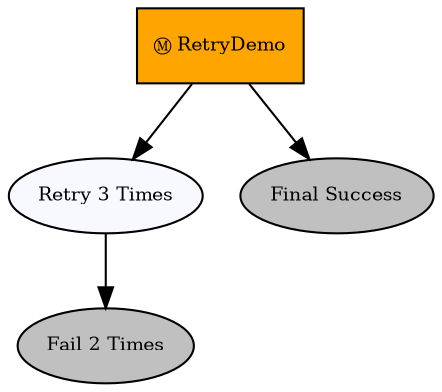 digraph pastafarianism {
ordering=out;
graph [fontname="times-roman"];
node [fontname="times-roman"];
edge [fontname="times-roman"];
RetryDemo [label="Ⓜ RetryDemo", shape=box, style=filled, fillcolor=orange, fontsize=9, fontcolor=black];
"Retry 3 Times" [label="Retry 3 Times", shape=ellipse, style=filled, fillcolor=ghostwhite, fontsize=9, fontcolor=black];
RetryDemo -> "Retry 3 Times";
"Fail 2 Times" [label="Fail 2 Times", shape=ellipse, style=filled, fillcolor=gray, fontsize=9, fontcolor=black];
"Retry 3 Times" -> "Fail 2 Times";
"Final Success" [label="Final Success", shape=ellipse, style=filled, fillcolor=gray, fontsize=9, fontcolor=black];
RetryDemo -> "Final Success";
}
